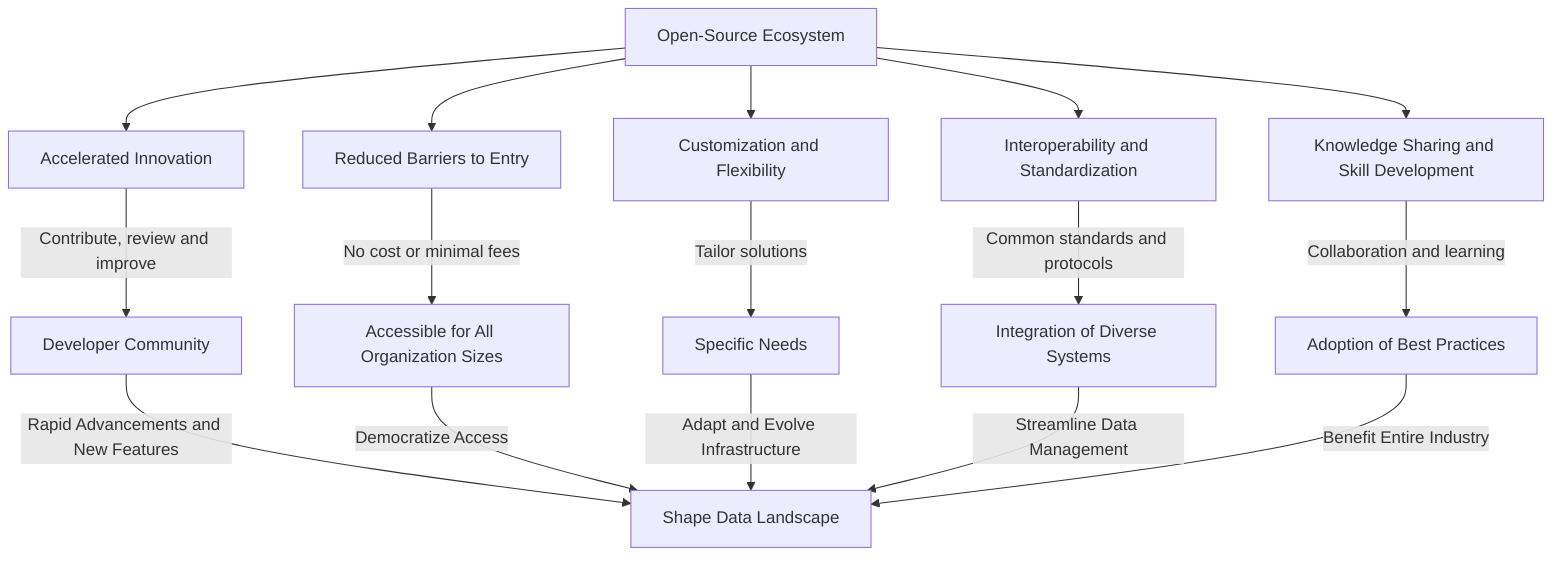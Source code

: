 graph TB
    A[Open-Source Ecosystem] --> B[Accelerated Innovation]
    A --> C[Reduced Barriers to Entry]
    A --> D[Customization and Flexibility]
    A --> E[Interoperability and Standardization]
    A --> F[Knowledge Sharing and Skill Development]

    B -->|Contribute, review and improve| G[Developer Community]
    C -->|No cost or minimal fees| H[Accessible for All Organization Sizes]
    D -->|Tailor solutions| I[Specific Needs]
    E -->|Common standards and protocols| J[Integration of Diverse Systems]
    F -->|Collaboration and learning| K[Adoption of Best Practices]

    G -- Rapid Advancements and New Features --> L[Shape Data Landscape]
    H -- Democratize Access --> L
    I -- Adapt and Evolve Infrastructure --> L
    J -- Streamline Data Management --> L
    K -- Benefit Entire Industry --> L